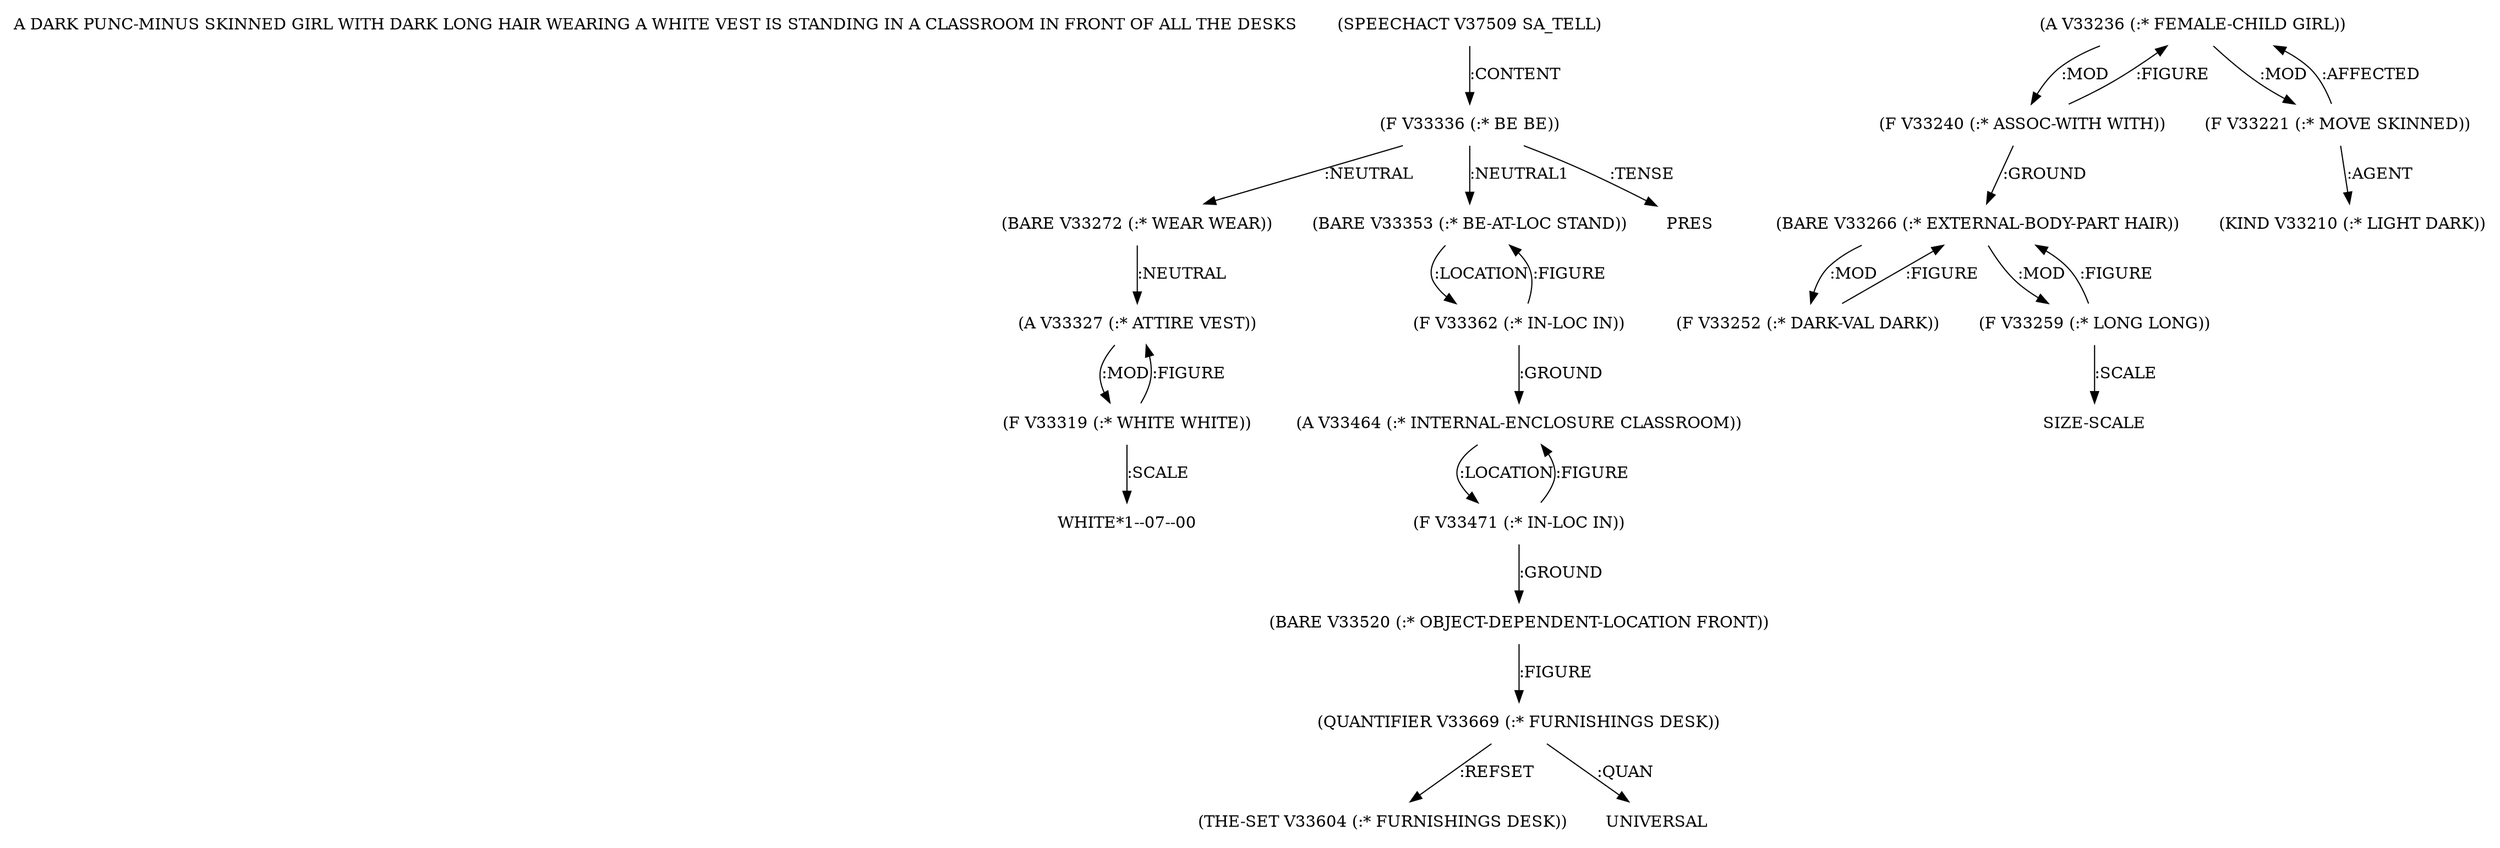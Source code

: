 digraph Terms {
  node [shape=none]
  "A DARK PUNC-MINUS SKINNED GIRL WITH DARK LONG HAIR WEARING A WHITE VEST IS STANDING IN A CLASSROOM IN FRONT OF ALL THE DESKS"
  "V37509" [label="(SPEECHACT V37509 SA_TELL)"]
  "V37509" -> "V33336" [label=":CONTENT"]
  "V33336" [label="(F V33336 (:* BE BE))"]
  "V33336" -> "V33272" [label=":NEUTRAL"]
  "V33336" -> "V33353" [label=":NEUTRAL1"]
  "V33336" -> "NT43094" [label=":TENSE"]
  "NT43094" [label="PRES"]
  "V33272" [label="(BARE V33272 (:* WEAR WEAR))"]
  "V33272" -> "V33327" [label=":NEUTRAL"]
  "V33327" [label="(A V33327 (:* ATTIRE VEST))"]
  "V33327" -> "V33319" [label=":MOD"]
  "V33319" [label="(F V33319 (:* WHITE WHITE))"]
  "V33319" -> "V33327" [label=":FIGURE"]
  "V33319" -> "NT43095" [label=":SCALE"]
  "NT43095" [label="WHITE*1--07--00"]
  "V33353" [label="(BARE V33353 (:* BE-AT-LOC STAND))"]
  "V33353" -> "V33362" [label=":LOCATION"]
  "V33362" [label="(F V33362 (:* IN-LOC IN))"]
  "V33362" -> "V33464" [label=":GROUND"]
  "V33362" -> "V33353" [label=":FIGURE"]
  "V33464" [label="(A V33464 (:* INTERNAL-ENCLOSURE CLASSROOM))"]
  "V33464" -> "V33471" [label=":LOCATION"]
  "V33471" [label="(F V33471 (:* IN-LOC IN))"]
  "V33471" -> "V33520" [label=":GROUND"]
  "V33471" -> "V33464" [label=":FIGURE"]
  "V33520" [label="(BARE V33520 (:* OBJECT-DEPENDENT-LOCATION FRONT))"]
  "V33520" -> "V33669" [label=":FIGURE"]
  "V33669" [label="(QUANTIFIER V33669 (:* FURNISHINGS DESK))"]
  "V33669" -> "V33604" [label=":REFSET"]
  "V33669" -> "NT43096" [label=":QUAN"]
  "NT43096" [label="UNIVERSAL"]
  "V33604" [label="(THE-SET V33604 (:* FURNISHINGS DESK))"]
  "V33236" [label="(A V33236 (:* FEMALE-CHILD GIRL))"]
  "V33236" -> "V33240" [label=":MOD"]
  "V33236" -> "V33221" [label=":MOD"]
  "V33221" [label="(F V33221 (:* MOVE SKINNED))"]
  "V33221" -> "V33210" [label=":AGENT"]
  "V33221" -> "V33236" [label=":AFFECTED"]
  "V33210" [label="(KIND V33210 (:* LIGHT DARK))"]
  "V33240" [label="(F V33240 (:* ASSOC-WITH WITH))"]
  "V33240" -> "V33266" [label=":GROUND"]
  "V33240" -> "V33236" [label=":FIGURE"]
  "V33266" [label="(BARE V33266 (:* EXTERNAL-BODY-PART HAIR))"]
  "V33266" -> "V33252" [label=":MOD"]
  "V33266" -> "V33259" [label=":MOD"]
  "V33252" [label="(F V33252 (:* DARK-VAL DARK))"]
  "V33252" -> "V33266" [label=":FIGURE"]
  "V33259" [label="(F V33259 (:* LONG LONG))"]
  "V33259" -> "V33266" [label=":FIGURE"]
  "V33259" -> "NT43097" [label=":SCALE"]
  "NT43097" [label="SIZE-SCALE"]
}

